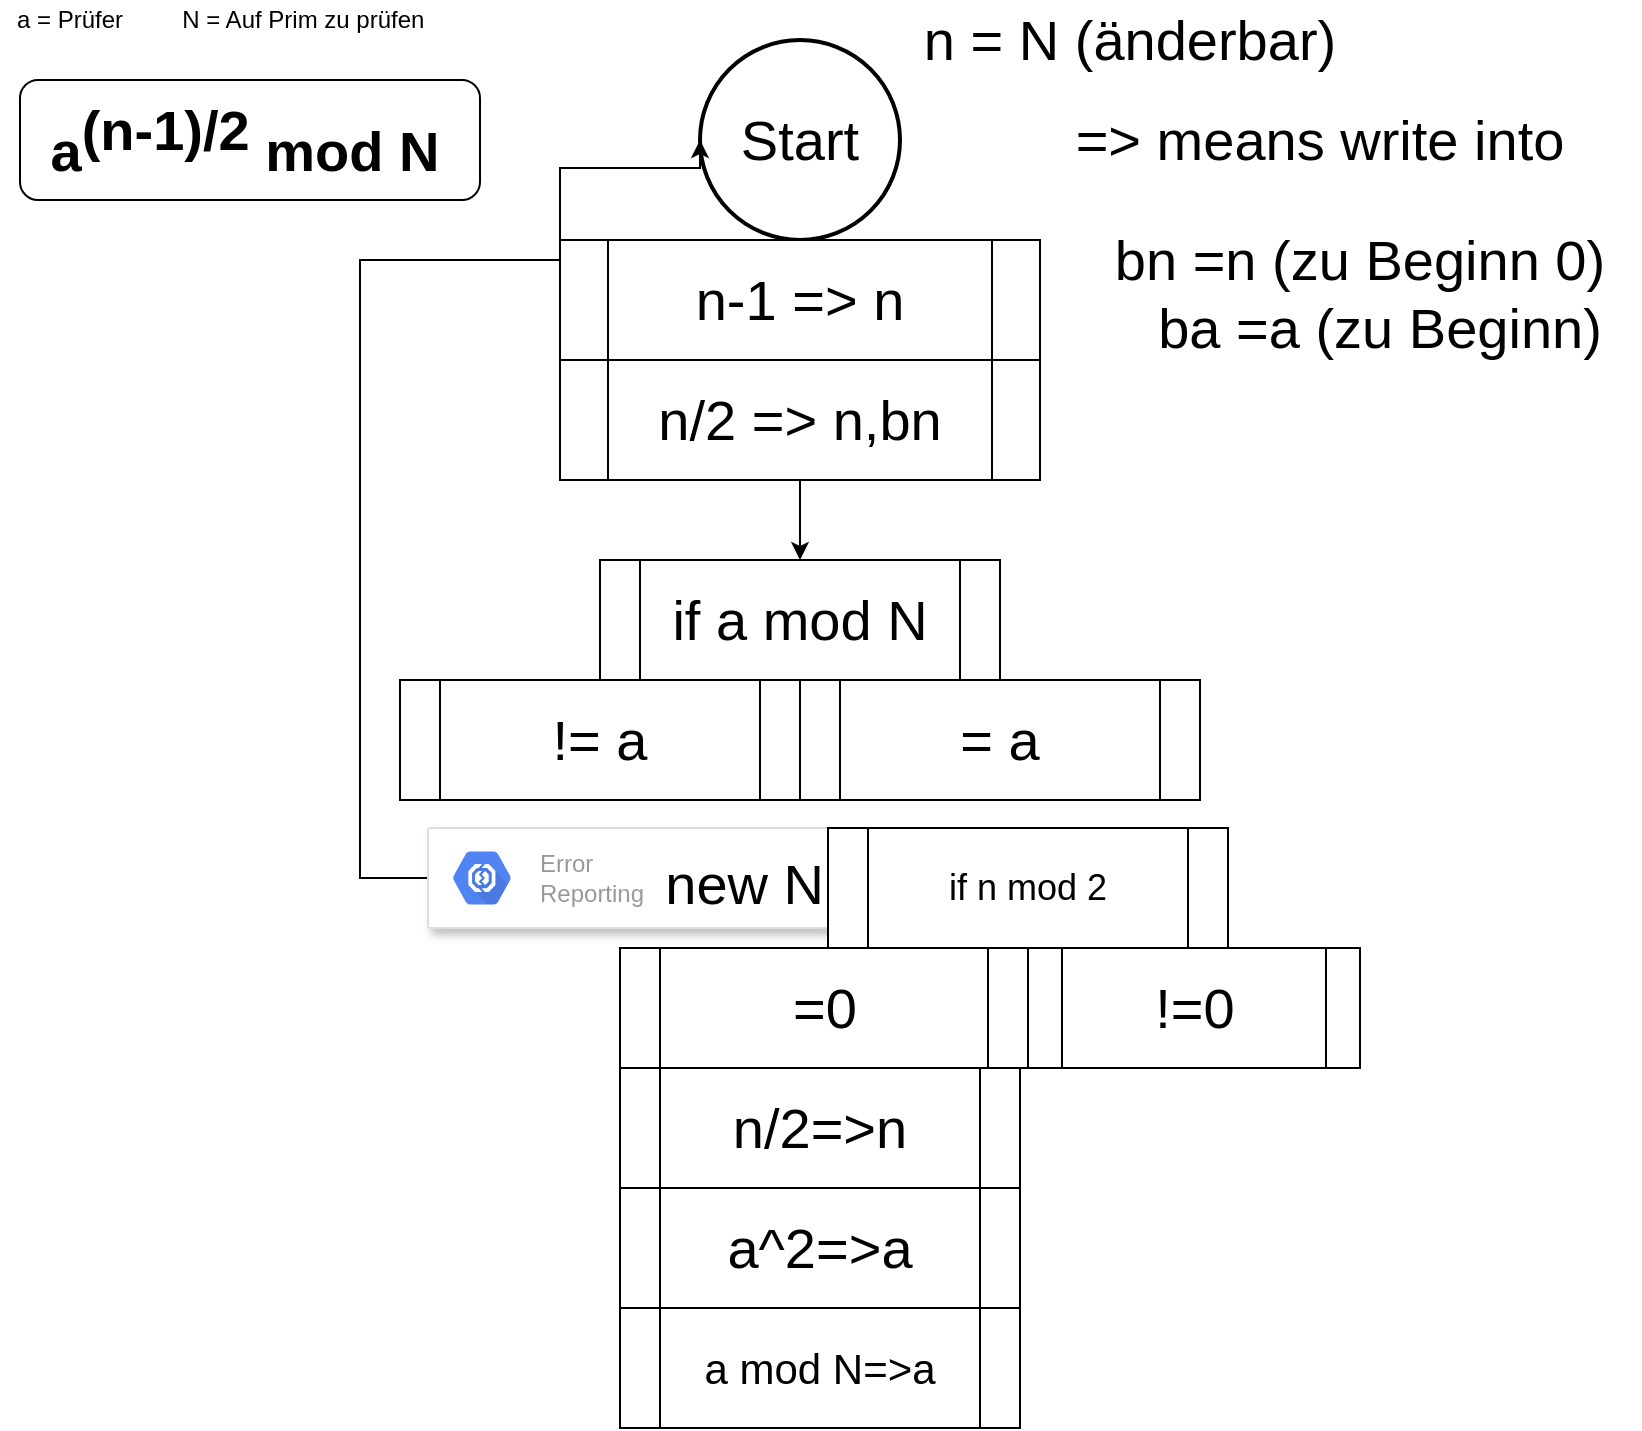 <mxfile type="github" version="11.2.8" pages="1"><diagram id="zgwMHXzQ2P-QVubetHBE" name="Page-1"><mxGraphModel grid="1" dx="1408" dy="746" gridSize="10" guides="1" tooltips="1" connect="1" arrows="1" fold="1" page="1" pageScale="1" pageWidth="827" pageHeight="1169" math="0" shadow="0"><root><mxCell id="0"/><mxCell id="1" parent="0"/><mxCell id="0o_3q9o0OGSkOenmwoAs-1" value="a = Prüfer" parent="1" vertex="1" style="text;html=1;strokeColor=none;fillColor=none;align=center;verticalAlign=middle;whiteSpace=wrap;rounded=0;"><mxGeometry as="geometry" height="20" width="70"/></mxCell><mxCell id="0o_3q9o0OGSkOenmwoAs-4" value="&amp;nbsp;N = Auf Prim zu prüfen" parent="1" vertex="1" style="text;html=1;strokeColor=none;fillColor=none;align=center;verticalAlign=middle;whiteSpace=wrap;rounded=0;"><mxGeometry x="80" as="geometry" height="20" width="140"/></mxCell><mxCell id="0o_3q9o0OGSkOenmwoAs-5" value="" parent="1" vertex="1" style="rounded=1;whiteSpace=wrap;html=1;"><mxGeometry x="10" as="geometry" height="60" width="230" y="40"/></mxCell><mxCell id="0o_3q9o0OGSkOenmwoAs-6" value="a&lt;sup style=&quot;font-size: 28px&quot;&gt;(n-1)/2&lt;/sup&gt; mod N" parent="1" vertex="1" style="text;html=1;strokeColor=none;fillColor=none;align=center;verticalAlign=middle;whiteSpace=wrap;rounded=0;fontSize=28;fontStyle=1"><mxGeometry x="15" as="geometry" height="40" width="215" y="50"/></mxCell><mxCell id="0o_3q9o0OGSkOenmwoAs-7" value="Start" parent="1" vertex="1" style="strokeWidth=2;html=1;shape=mxgraph.flowchart.start_2;whiteSpace=wrap;fontSize=28;"><mxGeometry x="350" as="geometry" height="100" width="100" y="20"/></mxCell><mxCell id="0o_3q9o0OGSkOenmwoAs-17" value="n-1 =&amp;gt; n" parent="1" vertex="1" style="shape=process;whiteSpace=wrap;html=1;backgroundOutline=1;fontSize=28;"><mxGeometry x="280" as="geometry" height="60" width="240" y="120"/></mxCell><mxCell id="0o_3q9o0OGSkOenmwoAs-24" parent="1" style="edgeStyle=orthogonalEdgeStyle;rounded=0;orthogonalLoop=1;jettySize=auto;html=1;exitX=0.5;exitY=1;exitDx=0;exitDy=0;entryX=0.5;entryY=0;entryDx=0;entryDy=0;fontSize=28;" target="0o_3q9o0OGSkOenmwoAs-22" source="0o_3q9o0OGSkOenmwoAs-19" edge="1"><mxGeometry as="geometry" relative="1"/></mxCell><mxCell id="0o_3q9o0OGSkOenmwoAs-19" value="n/2 =&amp;gt; n,bn" parent="1" vertex="1" style="shape=process;whiteSpace=wrap;html=1;backgroundOutline=1;fontSize=28;"><mxGeometry x="280" as="geometry" height="60" width="240" y="180"/></mxCell><mxCell id="0o_3q9o0OGSkOenmwoAs-20" value="n = N (änderbar)" parent="1" vertex="1" style="text;html=1;strokeColor=none;fillColor=none;align=center;verticalAlign=middle;whiteSpace=wrap;rounded=0;fontSize=28;"><mxGeometry x="460" as="geometry" height="20" width="210" y="10"/></mxCell><mxCell id="0o_3q9o0OGSkOenmwoAs-22" value="if a mod N" parent="1" vertex="1" style="shape=process;whiteSpace=wrap;html=1;backgroundOutline=1;fontSize=28;"><mxGeometry x="300" as="geometry" height="60" width="200" y="280"/></mxCell><mxCell id="0o_3q9o0OGSkOenmwoAs-25" value="!= a" parent="1" vertex="1" style="shape=process;whiteSpace=wrap;html=1;backgroundOutline=1;fontSize=28;"><mxGeometry x="200" as="geometry" height="60" width="200" y="340"/></mxCell><mxCell id="0o_3q9o0OGSkOenmwoAs-27" value="= a" parent="1" vertex="1" style="shape=process;whiteSpace=wrap;html=1;backgroundOutline=1;fontSize=28;"><mxGeometry x="400" as="geometry" height="60" width="200" y="340"/></mxCell><mxCell id="0o_3q9o0OGSkOenmwoAs-35" parent="1" style="edgeStyle=orthogonalEdgeStyle;rounded=0;orthogonalLoop=1;jettySize=auto;html=1;exitX=0;exitY=0.5;exitDx=0;exitDy=0;entryX=0;entryY=0.5;entryDx=0;entryDy=0;entryPerimeter=0;fontSize=28;" target="0o_3q9o0OGSkOenmwoAs-7" source="0o_3q9o0OGSkOenmwoAs-28" edge="1"><mxGeometry as="geometry" relative="1"><Array as="points"><mxPoint x="180" y="439"/><mxPoint x="180" y="130"/><mxPoint x="280" y="130"/><mxPoint x="280" y="84"/></Array></mxGeometry></mxCell><mxCell id="0o_3q9o0OGSkOenmwoAs-28" value="new N" parent="1" vertex="1" style="strokeColor=#dddddd;fillColor=#ffffff;shadow=1;strokeWidth=1;rounded=1;absoluteArcSize=1;arcSize=2;fontSize=28;align=right;"><mxGeometry x="214" as="geometry" height="50" width="200" y="414"/></mxCell><mxCell id="0o_3q9o0OGSkOenmwoAs-29" value="Error&#10;Reporting" parent="0o_3q9o0OGSkOenmwoAs-28" vertex="1" style="dashed=0;connectable=0;html=1;fillColor=#5184F3;strokeColor=none;shape=mxgraph.gcp2.hexIcon;prIcon=error_reporting;part=1;labelPosition=right;verticalLabelPosition=middle;align=left;verticalAlign=middle;spacingLeft=5;fontColor=#999999;fontSize=12;"><mxGeometry as="geometry" height="39" width="44" y="0.5" relative="1"><mxPoint x="5" as="offset" y="-19.5"/></mxGeometry></mxCell><mxCell id="0o_3q9o0OGSkOenmwoAs-36" value="=&amp;gt; means write into" parent="1" vertex="1" style="text;html=1;strokeColor=none;fillColor=none;align=center;verticalAlign=middle;whiteSpace=wrap;rounded=0;fontSize=28;"><mxGeometry x="530" as="geometry" height="20" width="260" y="60"/></mxCell><mxCell id="0o_3q9o0OGSkOenmwoAs-37" value="&lt;div align=&quot;center&quot; style=&quot;font-size: 18px&quot;&gt;if n mod 2&lt;/div&gt;" parent="1" vertex="1" style="shape=process;whiteSpace=wrap;html=1;backgroundOutline=1;fontSize=28;align=center;"><mxGeometry x="414" as="geometry" height="60" width="200" y="414"/></mxCell><mxCell id="0o_3q9o0OGSkOenmwoAs-38" value="bn =n (zu Beginn 0)" parent="1" vertex="1" style="text;html=1;strokeColor=none;fillColor=none;align=center;verticalAlign=middle;whiteSpace=wrap;rounded=0;fontSize=28;"><mxGeometry x="550" as="geometry" height="20" width="260" y="120"/></mxCell><mxCell id="0o_3q9o0OGSkOenmwoAs-39" value="&lt;div align=&quot;center&quot;&gt;=0&lt;/div&gt;" parent="1" vertex="1" style="shape=process;whiteSpace=wrap;html=1;backgroundOutline=1;fontSize=28;align=center;"><mxGeometry x="310" as="geometry" height="60" width="204" y="474"/></mxCell><mxCell id="0o_3q9o0OGSkOenmwoAs-40" value="&lt;div align=&quot;center&quot;&gt;!=0&lt;/div&gt;" parent="1" vertex="1" style="shape=process;whiteSpace=wrap;html=1;backgroundOutline=1;fontSize=28;align=center;"><mxGeometry x="514" as="geometry" height="60" width="166" y="474"/></mxCell><mxCell id="0o_3q9o0OGSkOenmwoAs-41" value="&lt;div align=&quot;center&quot;&gt;n/2=&amp;gt;n&lt;/div&gt;" parent="1" vertex="1" style="shape=process;whiteSpace=wrap;html=1;backgroundOutline=1;fontSize=28;align=center;"><mxGeometry x="310" as="geometry" height="60" width="200" y="534"/></mxCell><mxCell id="0o_3q9o0OGSkOenmwoAs-42" value="&lt;div align=&quot;center&quot;&gt;a^2=&amp;gt;a&lt;/div&gt;" parent="1" vertex="1" style="shape=process;whiteSpace=wrap;html=1;backgroundOutline=1;fontSize=28;align=center;"><mxGeometry x="310" as="geometry" height="60" width="200" y="594"/></mxCell><mxCell id="0o_3q9o0OGSkOenmwoAs-43" value="ba =a (zu Beginn)" parent="1" vertex="1" style="text;html=1;strokeColor=none;fillColor=none;align=center;verticalAlign=middle;whiteSpace=wrap;rounded=0;fontSize=28;"><mxGeometry x="560" as="geometry" height="20" width="260" y="154"/></mxCell><mxCell id="0o_3q9o0OGSkOenmwoAs-44" value="&lt;div align=&quot;center&quot; style=&quot;font-size: 21px&quot;&gt;a mod N=&amp;gt;a&lt;/div&gt;" parent="1" vertex="1" style="shape=process;whiteSpace=wrap;html=1;backgroundOutline=1;fontSize=21;align=center;"><mxGeometry x="310" as="geometry" height="60" width="200" y="654"/></mxCell></root></mxGraphModel></diagram></mxfile>